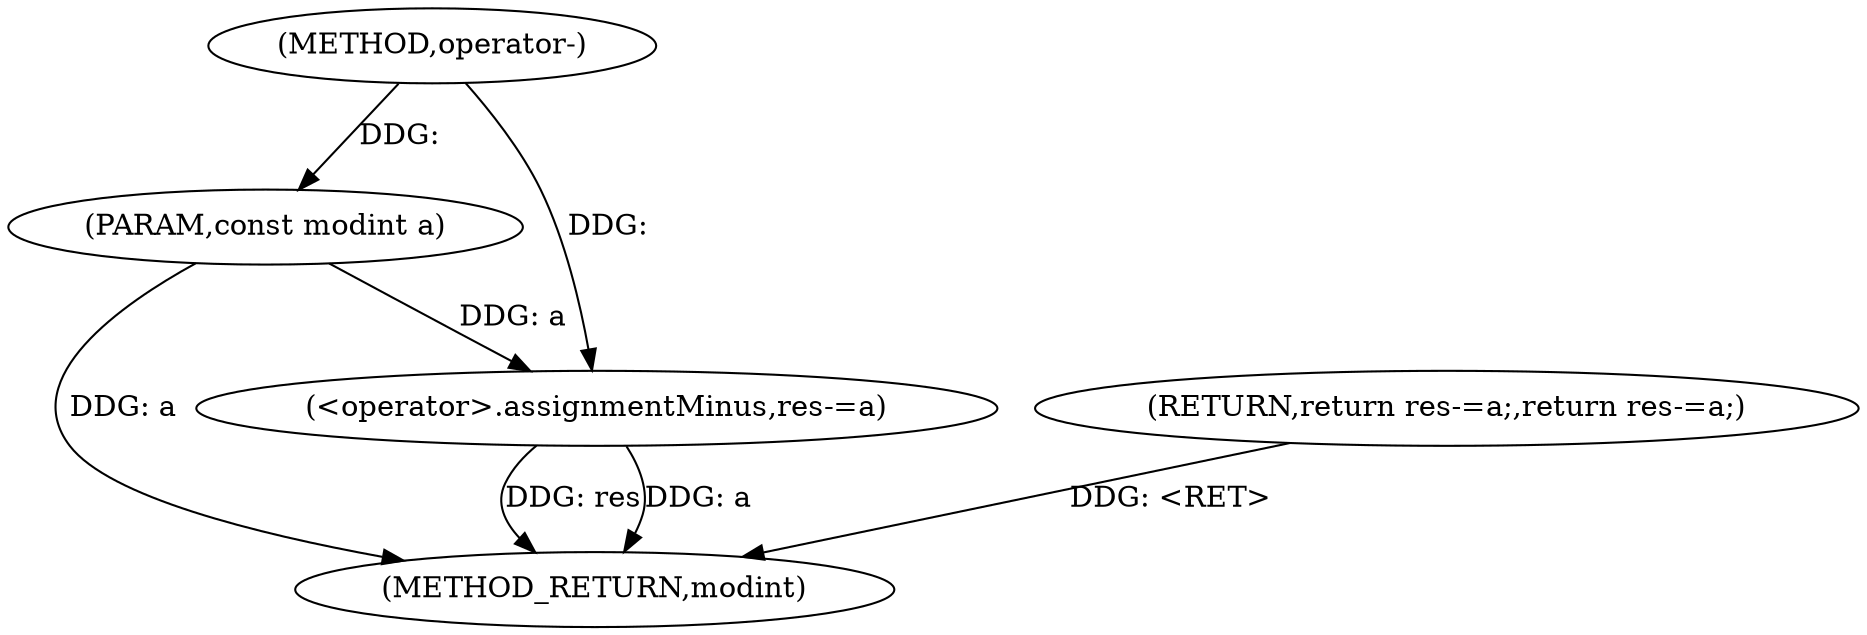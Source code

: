 digraph "operator-" {  
"1000193" [label = "(METHOD,operator-)" ]
"1000201" [label = "(METHOD_RETURN,modint)" ]
"1000194" [label = "(PARAM,const modint a)" ]
"1000197" [label = "(RETURN,return res-=a;,return res-=a;)" ]
"1000198" [label = "(<operator>.assignmentMinus,res-=a)" ]
  "1000197" -> "1000201"  [ label = "DDG: <RET>"] 
  "1000194" -> "1000201"  [ label = "DDG: a"] 
  "1000198" -> "1000201"  [ label = "DDG: res"] 
  "1000198" -> "1000201"  [ label = "DDG: a"] 
  "1000193" -> "1000194"  [ label = "DDG: "] 
  "1000194" -> "1000198"  [ label = "DDG: a"] 
  "1000193" -> "1000198"  [ label = "DDG: "] 
}
